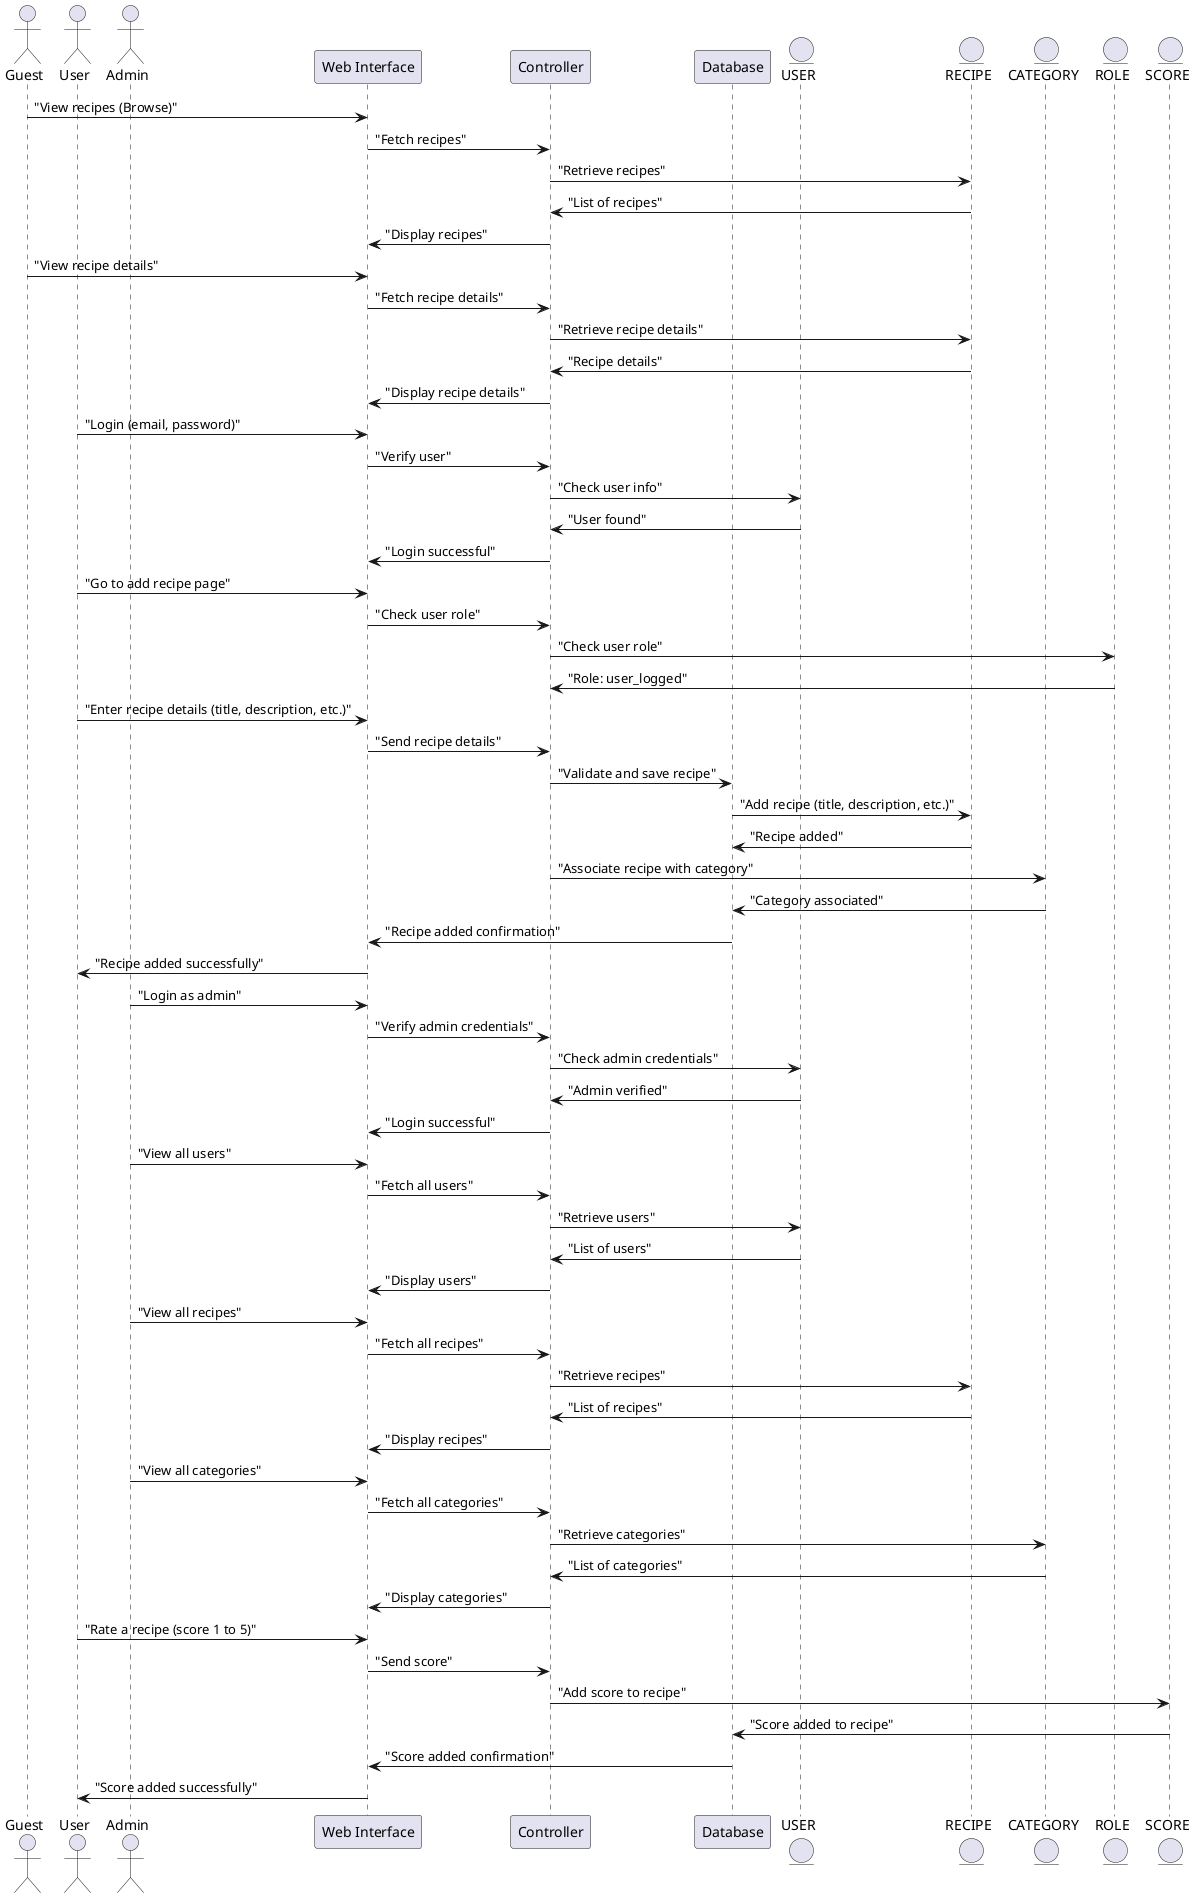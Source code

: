 @startuml
actor "Guest" as Guest
actor "User" as User
actor "Admin" as Admin
participant "Web Interface" as Web
participant "Controller" as Controller
participant "Database" as DB
entity "USER" as UserDB
entity "RECIPE" as RecipeDB
entity "CATEGORY" as CategoryDB
entity "ROLE" as RoleDB
entity "SCORE" as ScoreDB

' Interaction 1: The guest views the recipes
Guest -> Web : "View recipes (Browse)"
Web -> Controller : "Fetch recipes"
Controller -> RecipeDB : "Retrieve recipes"
RecipeDB -> Controller : "List of recipes"
Controller -> Web : "Display recipes"

' Interaction 2: The guest views recipe details
Guest -> Web : "View recipe details"
Web -> Controller : "Fetch recipe details"
Controller -> RecipeDB : "Retrieve recipe details"
RecipeDB -> Controller : "Recipe details"
Controller -> Web : "Display recipe details"

' Interaction 3: The user logs in
User -> Web : "Login (email, password)"
Web -> Controller : "Verify user"
Controller -> UserDB : "Check user info"
UserDB -> Controller : "User found"
Controller -> Web : "Login successful"

' Interaction 4: The user accesses the add recipe page
User -> Web : "Go to add recipe page"
Web -> Controller : "Check user role"
Controller -> RoleDB : "Check user role"
RoleDB -> Controller : "Role: user_logged"

' Interaction 5: The user enters the recipe information
User -> Web : "Enter recipe details (title, description, etc.)"
Web -> Controller : "Send recipe details"
Controller -> DB : "Validate and save recipe"
DB -> RecipeDB : "Add recipe (title, description, etc.)"
RecipeDB -> DB : "Recipe added"

' Interaction 6: Associate the recipe with a category
Controller -> CategoryDB : "Associate recipe with category"
CategoryDB -> DB : "Category associated"
DB -> Web : "Recipe added confirmation"

' Interaction 7: The web interface confirms the recipe addition
Web -> User : "Recipe added successfully"

' Admin checks users, recipes, and categories
Admin -> Web : "Login as admin"
Web -> Controller : "Verify admin credentials"
Controller -> UserDB : "Check admin credentials"
UserDB -> Controller : "Admin verified"
Controller -> Web : "Login successful"

Admin -> Web : "View all users"
Web -> Controller : "Fetch all users"
Controller -> UserDB : "Retrieve users"
UserDB -> Controller : "List of users"
Controller -> Web : "Display users"

Admin -> Web : "View all recipes"
Web -> Controller : "Fetch all recipes"
Controller -> RecipeDB : "Retrieve recipes"
RecipeDB -> Controller : "List of recipes"
Controller -> Web : "Display recipes"

Admin -> Web : "View all categories"
Web -> Controller : "Fetch all categories"
Controller -> CategoryDB : "Retrieve categories"
CategoryDB -> Controller : "List of categories"
Controller -> Web : "Display categories"

' Interaction 8: User adds a score to a recipe
User -> Web : "Rate a recipe (score 1 to 5)"
Web -> Controller : "Send score"
Controller -> ScoreDB : "Add score to recipe"
ScoreDB -> DB : "Score added to recipe"
DB -> Web : "Score added confirmation"
Web -> User : "Score added successfully"
@enduml